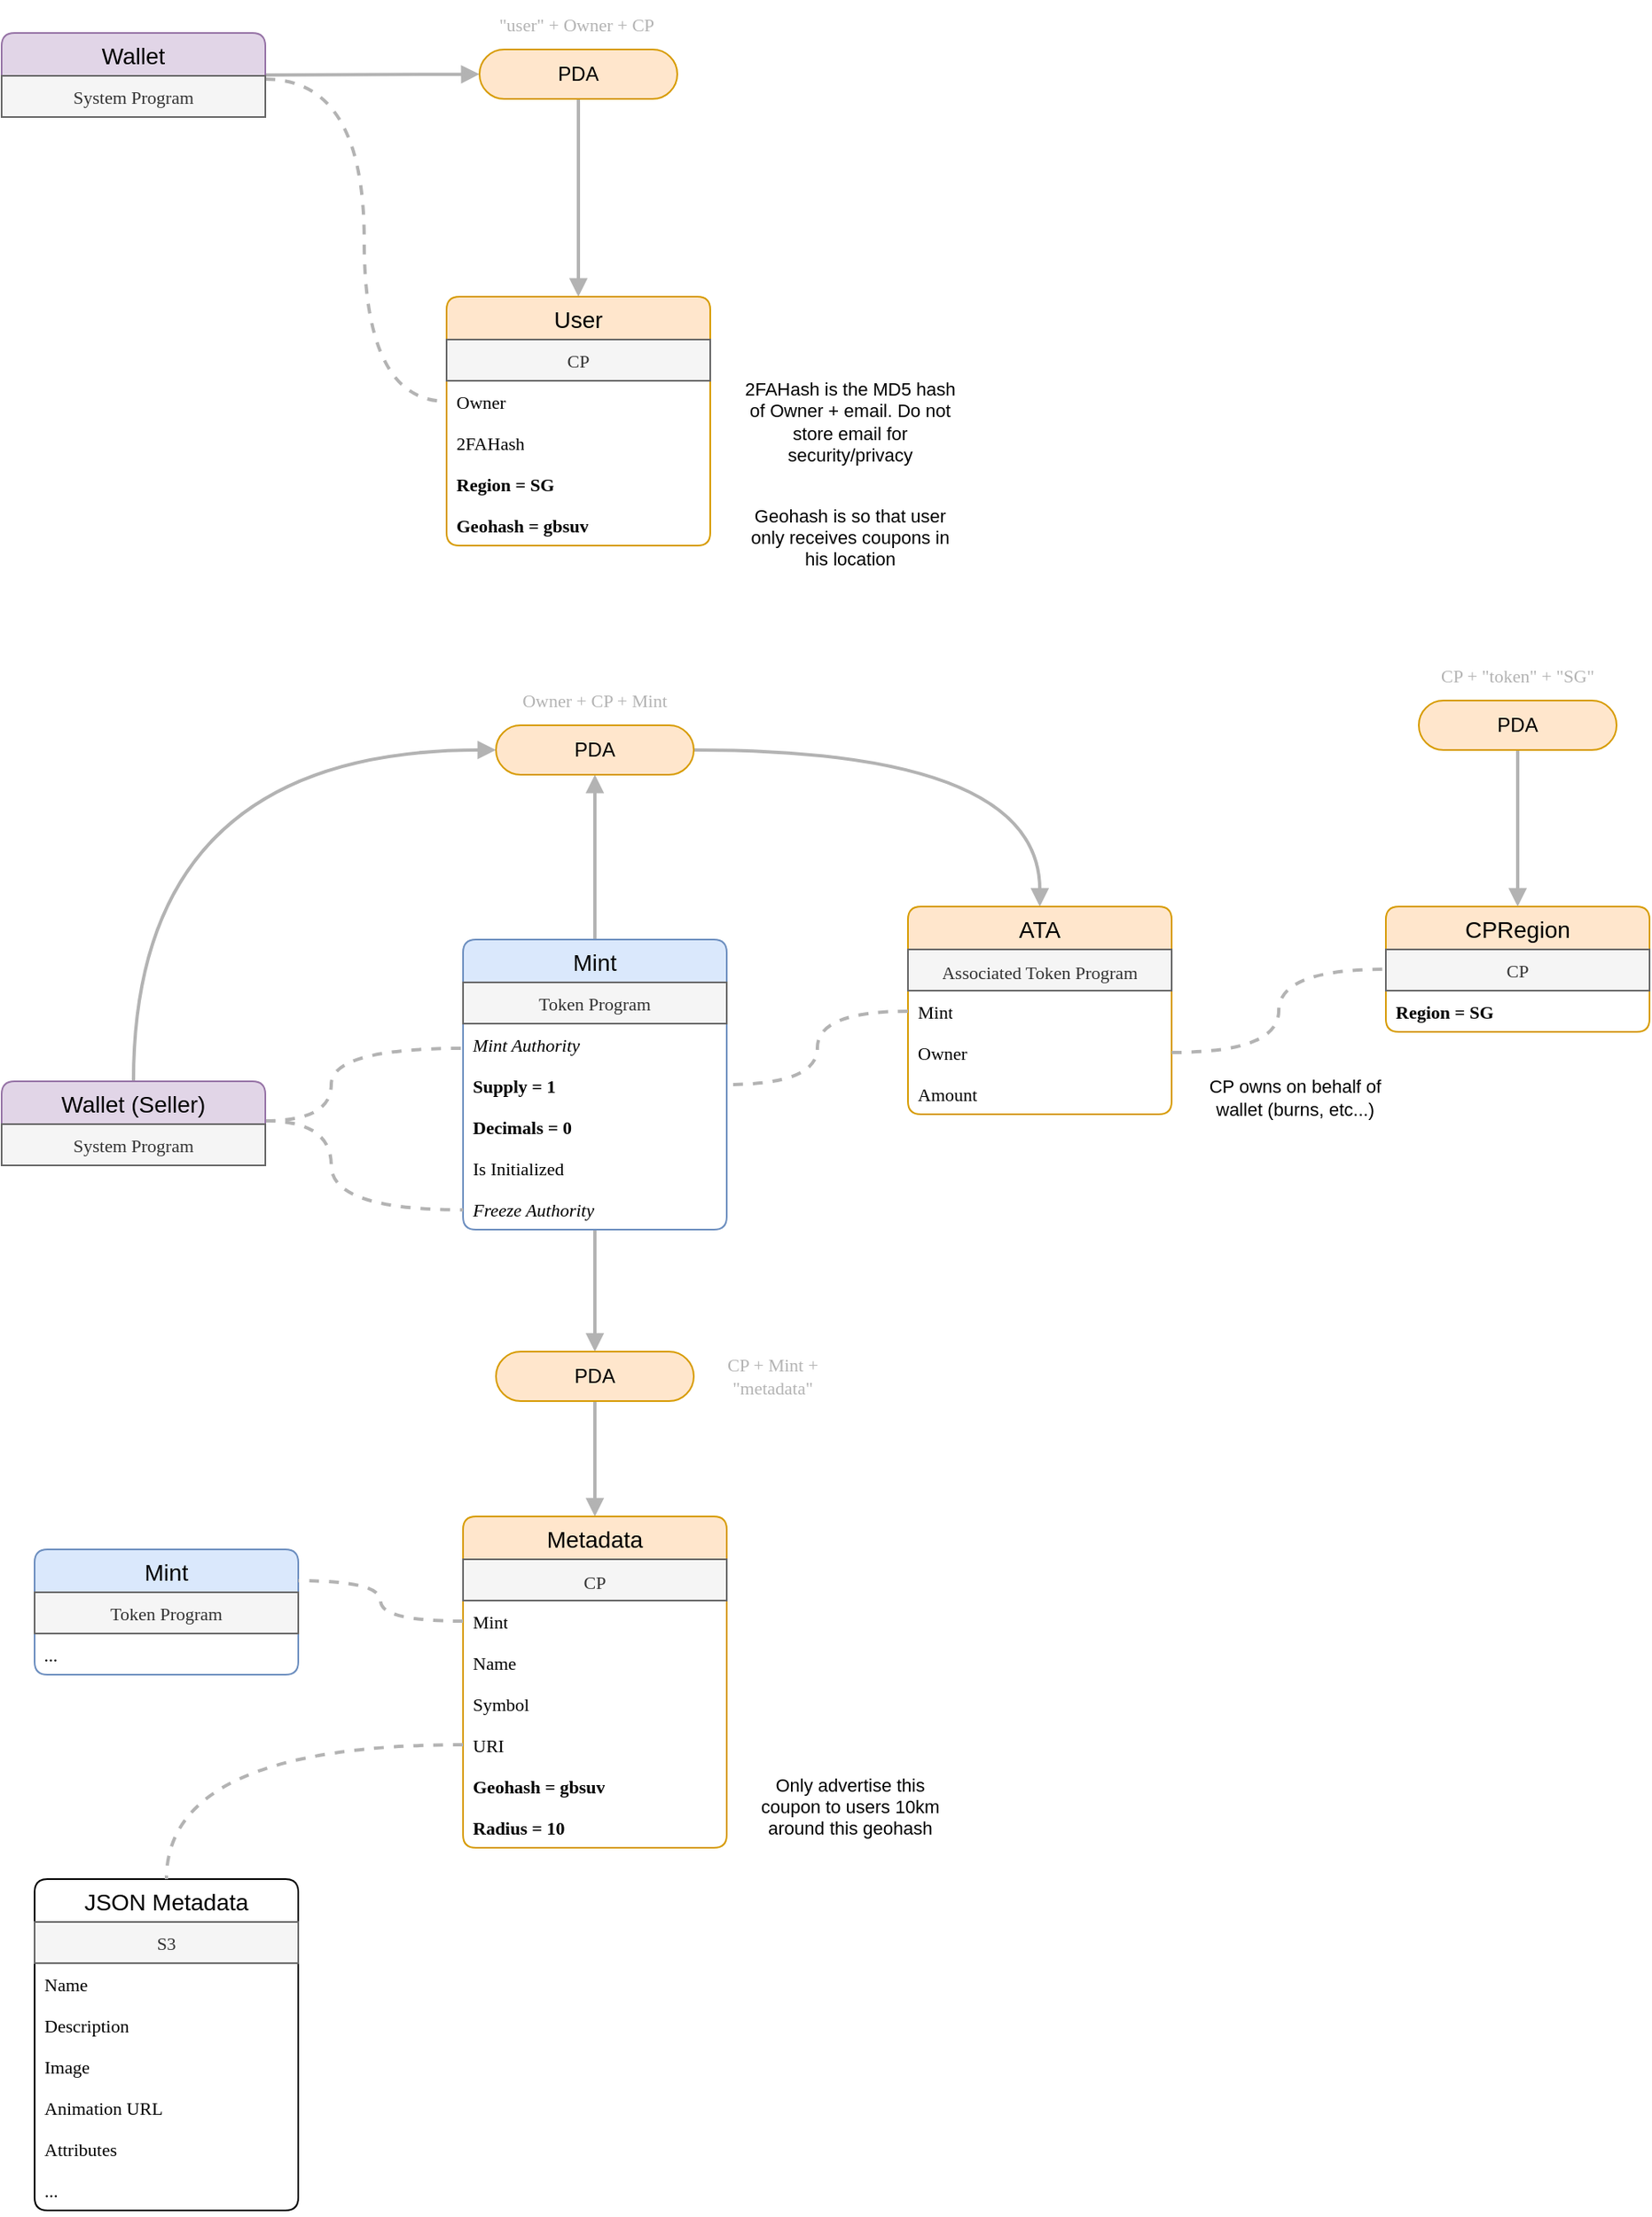 <mxfile version="21.2.8" type="device">
  <diagram name="Page-1" id="myjQk-wkhAcpDl-BsH8o">
    <mxGraphModel dx="776" dy="505" grid="1" gridSize="10" guides="1" tooltips="1" connect="1" arrows="1" fold="1" page="1" pageScale="1" pageWidth="827" pageHeight="1169" math="0" shadow="0">
      <root>
        <mxCell id="0" />
        <mxCell id="1" parent="0" />
        <mxCell id="Rvj227l52RedUWt44L4D-11" style="edgeStyle=orthogonalEdgeStyle;orthogonalLoop=1;jettySize=auto;html=1;entryX=0;entryY=0.5;entryDx=0;entryDy=0;endArrow=block;endFill=1;strokeWidth=2;strokeColor=#B3B3B3;curved=1;" parent="1" source="Rvj227l52RedUWt44L4D-1" target="Rvj227l52RedUWt44L4D-5" edge="1">
          <mxGeometry relative="1" as="geometry" />
        </mxCell>
        <mxCell id="Rvj227l52RedUWt44L4D-16" style="edgeStyle=orthogonalEdgeStyle;orthogonalLoop=1;jettySize=auto;html=1;entryX=0;entryY=0.5;entryDx=0;entryDy=0;curved=1;arcSize=20;endArrow=none;endFill=0;dashed=1;strokeWidth=2;strokeColor=#B3B3B3;" parent="1" source="Rvj227l52RedUWt44L4D-1" target="Rvj227l52RedUWt44L4D-15" edge="1">
          <mxGeometry relative="1" as="geometry">
            <Array as="points">
              <mxPoint x="260" y="88" />
              <mxPoint x="260" y="284" />
            </Array>
          </mxGeometry>
        </mxCell>
        <mxCell id="Rvj227l52RedUWt44L4D-1" value="Wallet" style="swimlane;fontStyle=0;childLayout=stackLayout;horizontal=1;startSize=26;horizontalStack=0;resizeParent=1;resizeParentMax=0;resizeLast=0;collapsible=1;marginBottom=0;align=center;fontSize=14;fillColor=#e1d5e7;strokeColor=#9673a6;arcSize=10;rounded=1;" parent="1" vertex="1">
          <mxGeometry x="40" y="60" width="160" height="51" as="geometry" />
        </mxCell>
        <mxCell id="Rvj227l52RedUWt44L4D-2" value="System Program" style="text;strokeColor=#666666;fillColor=#f5f5f5;spacingLeft=4;spacingRight=4;overflow=hidden;rotatable=0;points=[[0,0.5],[1,0.5]];portConstraint=eastwest;fontSize=11;whiteSpace=wrap;html=1;align=center;fontFamily=Verdana;fontColor=#333333;" parent="Rvj227l52RedUWt44L4D-1" vertex="1">
          <mxGeometry y="26" width="160" height="25" as="geometry" />
        </mxCell>
        <mxCell id="Rvj227l52RedUWt44L4D-12" style="edgeStyle=orthogonalEdgeStyle;rounded=0;orthogonalLoop=1;jettySize=auto;html=1;entryX=0.5;entryY=0;entryDx=0;entryDy=0;strokeColor=#B3B3B3;endArrow=block;endFill=1;strokeWidth=2;" parent="1" source="Rvj227l52RedUWt44L4D-5" target="Rvj227l52RedUWt44L4D-6" edge="1">
          <mxGeometry relative="1" as="geometry" />
        </mxCell>
        <mxCell id="Rvj227l52RedUWt44L4D-5" value="PDA" style="rounded=1;whiteSpace=wrap;html=1;arcSize=50;absoluteArcSize=0;fillColor=#ffe6cc;strokeColor=#d79b00;" parent="1" vertex="1">
          <mxGeometry x="330" y="70" width="120" height="30" as="geometry" />
        </mxCell>
        <mxCell id="Rvj227l52RedUWt44L4D-6" value="User" style="swimlane;fontStyle=0;childLayout=stackLayout;horizontal=1;startSize=26;horizontalStack=0;resizeParent=1;resizeParentMax=0;resizeLast=0;collapsible=1;marginBottom=0;align=center;fontSize=14;fillColor=#ffe6cc;strokeColor=#d79b00;arcSize=10;rounded=1;" parent="1" vertex="1">
          <mxGeometry x="310" y="220" width="160" height="151" as="geometry" />
        </mxCell>
        <mxCell id="Rvj227l52RedUWt44L4D-7" value="CP" style="text;strokeColor=#666666;fillColor=#f5f5f5;spacingLeft=4;spacingRight=4;overflow=hidden;rotatable=0;points=[[0,0.5],[1,0.5]];portConstraint=eastwest;fontSize=11;whiteSpace=wrap;html=1;align=center;fontFamily=Verdana;fontColor=#333333;" parent="Rvj227l52RedUWt44L4D-6" vertex="1">
          <mxGeometry y="26" width="160" height="25" as="geometry" />
        </mxCell>
        <mxCell id="Rvj227l52RedUWt44L4D-15" value="Owner" style="text;spacingLeft=4;spacingRight=4;overflow=hidden;rotatable=0;points=[[0,0.5],[1,0.5]];portConstraint=eastwest;fontSize=11;whiteSpace=wrap;html=1;align=left;fontFamily=Verdana;" parent="Rvj227l52RedUWt44L4D-6" vertex="1">
          <mxGeometry y="51" width="160" height="25" as="geometry" />
        </mxCell>
        <mxCell id="p-E31Foc24i6YtQsYcdP-1" value="2FAHash" style="text;spacingLeft=4;spacingRight=4;overflow=hidden;rotatable=0;points=[[0,0.5],[1,0.5]];portConstraint=eastwest;fontSize=11;whiteSpace=wrap;html=1;align=left;fontFamily=Verdana;" vertex="1" parent="Rvj227l52RedUWt44L4D-6">
          <mxGeometry y="76" width="160" height="25" as="geometry" />
        </mxCell>
        <mxCell id="Y7vdd_2MA1dPWRgWnuZq-1" value="&lt;b&gt;Region = SG&lt;/b&gt;" style="text;spacingLeft=4;spacingRight=4;overflow=hidden;rotatable=0;points=[[0,0.5],[1,0.5]];portConstraint=eastwest;fontSize=11;whiteSpace=wrap;html=1;align=left;fontFamily=Verdana;" parent="Rvj227l52RedUWt44L4D-6" vertex="1">
          <mxGeometry y="101" width="160" height="25" as="geometry" />
        </mxCell>
        <mxCell id="Y7vdd_2MA1dPWRgWnuZq-2" value="&lt;b&gt;Geohash =&amp;nbsp;gbsuv&lt;/b&gt;" style="text;spacingLeft=4;spacingRight=4;overflow=hidden;rotatable=0;points=[[0,0.5],[1,0.5]];portConstraint=eastwest;fontSize=11;whiteSpace=wrap;html=1;align=left;fontFamily=Verdana;" parent="Rvj227l52RedUWt44L4D-6" vertex="1">
          <mxGeometry y="126" width="160" height="25" as="geometry" />
        </mxCell>
        <mxCell id="Rvj227l52RedUWt44L4D-13" value="&quot;user&quot; + Owner + CP" style="text;html=1;strokeColor=none;fillColor=none;align=center;verticalAlign=middle;whiteSpace=wrap;rounded=0;fontFamily=Verdana;fontColor=#B3B3B3;fontStyle=0;fontSize=11;" parent="1" vertex="1">
          <mxGeometry x="320" y="40" width="138" height="30" as="geometry" />
        </mxCell>
        <mxCell id="Rvj227l52RedUWt44L4D-35" style="edgeStyle=orthogonalEdgeStyle;shape=connector;curved=1;rounded=1;orthogonalLoop=1;jettySize=auto;html=1;entryX=0.5;entryY=1;entryDx=0;entryDy=0;labelBackgroundColor=default;strokeColor=#B3B3B3;strokeWidth=2;fontFamily=Helvetica;fontSize=11;fontColor=default;endArrow=block;endFill=1;" parent="1" source="Rvj227l52RedUWt44L4D-18" target="Rvj227l52RedUWt44L4D-32" edge="1">
          <mxGeometry relative="1" as="geometry" />
        </mxCell>
        <mxCell id="Rvj227l52RedUWt44L4D-67" style="edgeStyle=orthogonalEdgeStyle;shape=connector;curved=1;rounded=1;orthogonalLoop=1;jettySize=auto;html=1;labelBackgroundColor=default;strokeColor=#B3B3B3;strokeWidth=2;fontFamily=Helvetica;fontSize=11;fontColor=default;endArrow=block;endFill=1;entryX=0.5;entryY=0;entryDx=0;entryDy=0;" parent="1" source="Rvj227l52RedUWt44L4D-18" target="Rvj227l52RedUWt44L4D-60" edge="1">
          <mxGeometry relative="1" as="geometry">
            <mxPoint x="410" y="850" as="targetPoint" />
            <Array as="points" />
          </mxGeometry>
        </mxCell>
        <mxCell id="Rvj227l52RedUWt44L4D-18" value="Mint" style="swimlane;fontStyle=0;childLayout=stackLayout;horizontal=1;startSize=26;horizontalStack=0;resizeParent=1;resizeParentMax=0;resizeLast=0;collapsible=1;marginBottom=0;align=center;fontSize=14;fillColor=#dae8fc;strokeColor=#6c8ebf;arcSize=10;rounded=1;" parent="1" vertex="1">
          <mxGeometry x="320" y="610" width="160" height="176" as="geometry" />
        </mxCell>
        <mxCell id="Rvj227l52RedUWt44L4D-19" value="Token Program" style="text;strokeColor=#666666;fillColor=#f5f5f5;spacingLeft=4;spacingRight=4;overflow=hidden;rotatable=0;points=[[0,0.5],[1,0.5]];portConstraint=eastwest;fontSize=11;whiteSpace=wrap;html=1;align=center;fontFamily=Verdana;fontColor=#333333;" parent="Rvj227l52RedUWt44L4D-18" vertex="1">
          <mxGeometry y="26" width="160" height="25" as="geometry" />
        </mxCell>
        <mxCell id="Rvj227l52RedUWt44L4D-20" value="Mint Authority" style="text;spacingLeft=4;spacingRight=4;overflow=hidden;rotatable=0;points=[[0,0.5],[1,0.5]];portConstraint=eastwest;fontSize=11;whiteSpace=wrap;html=1;align=left;fontFamily=Verdana;fontStyle=2" parent="Rvj227l52RedUWt44L4D-18" vertex="1">
          <mxGeometry y="51" width="160" height="25" as="geometry" />
        </mxCell>
        <mxCell id="Rvj227l52RedUWt44L4D-21" value="&lt;b style=&quot;font-size: 11px;&quot;&gt;Supply = 1&lt;/b&gt;" style="text;spacingLeft=4;spacingRight=4;overflow=hidden;rotatable=0;points=[[0,0.5],[1,0.5]];portConstraint=eastwest;fontSize=11;whiteSpace=wrap;html=1;align=left;fontFamily=Verdana;" parent="Rvj227l52RedUWt44L4D-18" vertex="1">
          <mxGeometry y="76" width="160" height="25" as="geometry" />
        </mxCell>
        <mxCell id="Rvj227l52RedUWt44L4D-22" value="&lt;b style=&quot;font-size: 11px;&quot;&gt;Decimals = 0&lt;/b&gt;" style="text;spacingLeft=4;spacingRight=4;overflow=hidden;rotatable=0;points=[[0,0.5],[1,0.5]];portConstraint=eastwest;fontSize=11;whiteSpace=wrap;html=1;align=left;fontFamily=Verdana;" parent="Rvj227l52RedUWt44L4D-18" vertex="1">
          <mxGeometry y="101" width="160" height="25" as="geometry" />
        </mxCell>
        <mxCell id="Rvj227l52RedUWt44L4D-23" value="Is Initialized" style="text;spacingLeft=4;spacingRight=4;overflow=hidden;rotatable=0;points=[[0,0.5],[1,0.5]];portConstraint=eastwest;fontSize=11;whiteSpace=wrap;html=1;align=left;fontFamily=Verdana;" parent="Rvj227l52RedUWt44L4D-18" vertex="1">
          <mxGeometry y="126" width="160" height="25" as="geometry" />
        </mxCell>
        <mxCell id="Rvj227l52RedUWt44L4D-24" value="Freeze Authority" style="text;spacingLeft=4;spacingRight=4;overflow=hidden;rotatable=0;points=[[0,0.5],[1,0.5]];portConstraint=eastwest;fontSize=11;whiteSpace=wrap;html=1;align=left;fontFamily=Verdana;fontStyle=2" parent="Rvj227l52RedUWt44L4D-18" vertex="1">
          <mxGeometry y="151" width="160" height="25" as="geometry" />
        </mxCell>
        <mxCell id="Rvj227l52RedUWt44L4D-30" style="edgeStyle=orthogonalEdgeStyle;orthogonalLoop=1;jettySize=auto;html=1;endArrow=none;strokeColor=#B3B3B3;arcSize=20;endFill=0;dashed=1;strokeWidth=2;curved=1;" parent="1" source="Rvj227l52RedUWt44L4D-25" target="Rvj227l52RedUWt44L4D-20" edge="1">
          <mxGeometry relative="1" as="geometry">
            <mxPoint x="300" y="670" as="targetPoint" />
            <Array as="points">
              <mxPoint x="240" y="720" />
              <mxPoint x="240" y="676" />
            </Array>
          </mxGeometry>
        </mxCell>
        <mxCell id="Rvj227l52RedUWt44L4D-31" style="edgeStyle=orthogonalEdgeStyle;orthogonalLoop=1;jettySize=auto;html=1;endArrow=none;strokeColor=#B3B3B3;arcSize=20;endFill=0;dashed=1;strokeWidth=2;curved=1;" parent="1" source="Rvj227l52RedUWt44L4D-25" target="Rvj227l52RedUWt44L4D-24" edge="1">
          <mxGeometry relative="1" as="geometry">
            <mxPoint x="270" y="810" as="targetPoint" />
            <Array as="points">
              <mxPoint x="240" y="720" />
              <mxPoint x="240" y="774" />
            </Array>
          </mxGeometry>
        </mxCell>
        <mxCell id="Rvj227l52RedUWt44L4D-34" style="edgeStyle=orthogonalEdgeStyle;shape=connector;curved=1;rounded=1;orthogonalLoop=1;jettySize=auto;html=1;entryX=0;entryY=0.5;entryDx=0;entryDy=0;labelBackgroundColor=default;strokeColor=#B3B3B3;strokeWidth=2;fontFamily=Helvetica;fontSize=11;fontColor=default;endArrow=block;endFill=1;arcSize=20;" parent="1" source="Rvj227l52RedUWt44L4D-25" target="Rvj227l52RedUWt44L4D-32" edge="1">
          <mxGeometry relative="1" as="geometry">
            <Array as="points">
              <mxPoint x="120" y="495" />
            </Array>
          </mxGeometry>
        </mxCell>
        <mxCell id="Rvj227l52RedUWt44L4D-25" value="Wallet (Seller)" style="swimlane;fontStyle=0;childLayout=stackLayout;horizontal=1;startSize=26;horizontalStack=0;resizeParent=1;resizeParentMax=0;resizeLast=0;collapsible=1;marginBottom=0;align=center;fontSize=14;fillColor=#e1d5e7;strokeColor=#9673a6;arcSize=10;rounded=1;" parent="1" vertex="1">
          <mxGeometry x="40" y="696" width="160" height="51" as="geometry" />
        </mxCell>
        <mxCell id="Rvj227l52RedUWt44L4D-26" value="System Program" style="text;strokeColor=#666666;fillColor=#f5f5f5;spacingLeft=4;spacingRight=4;overflow=hidden;rotatable=0;points=[[0,0.5],[1,0.5]];portConstraint=eastwest;fontSize=11;whiteSpace=wrap;html=1;align=center;fontFamily=Verdana;fontColor=#333333;" parent="Rvj227l52RedUWt44L4D-25" vertex="1">
          <mxGeometry y="26" width="160" height="25" as="geometry" />
        </mxCell>
        <mxCell id="Rvj227l52RedUWt44L4D-43" style="edgeStyle=orthogonalEdgeStyle;shape=connector;curved=1;rounded=1;orthogonalLoop=1;jettySize=auto;html=1;entryX=0.5;entryY=0;entryDx=0;entryDy=0;labelBackgroundColor=default;strokeColor=#B3B3B3;strokeWidth=2;fontFamily=Helvetica;fontSize=11;fontColor=default;endArrow=block;endFill=1;" parent="1" source="Rvj227l52RedUWt44L4D-32" target="Rvj227l52RedUWt44L4D-36" edge="1">
          <mxGeometry relative="1" as="geometry" />
        </mxCell>
        <mxCell id="Rvj227l52RedUWt44L4D-32" value="PDA" style="rounded=1;whiteSpace=wrap;html=1;arcSize=50;absoluteArcSize=0;fillColor=#ffe6cc;strokeColor=#d79b00;" parent="1" vertex="1">
          <mxGeometry x="340" y="480" width="120" height="30" as="geometry" />
        </mxCell>
        <mxCell id="Rvj227l52RedUWt44L4D-33" value="Owner + CP + Mint" style="text;html=1;strokeColor=none;fillColor=none;align=center;verticalAlign=middle;whiteSpace=wrap;rounded=0;fontFamily=Verdana;fontColor=#B3B3B3;fontStyle=0;fontSize=11;" parent="1" vertex="1">
          <mxGeometry x="352" y="450" width="96" height="30" as="geometry" />
        </mxCell>
        <mxCell id="Rvj227l52RedUWt44L4D-36" value="ATA" style="swimlane;fontStyle=0;childLayout=stackLayout;horizontal=1;startSize=26;horizontalStack=0;resizeParent=1;resizeParentMax=0;resizeLast=0;collapsible=1;marginBottom=0;align=center;fontSize=14;fillColor=#ffe6cc;strokeColor=#d79b00;arcSize=10;rounded=1;" parent="1" vertex="1">
          <mxGeometry x="590" y="590" width="160" height="126" as="geometry" />
        </mxCell>
        <mxCell id="Rvj227l52RedUWt44L4D-37" value="&lt;font style=&quot;font-size: 11px;&quot;&gt;Associated Token Program&lt;/font&gt;" style="text;strokeColor=#666666;fillColor=#f5f5f5;spacingLeft=4;spacingRight=4;overflow=hidden;rotatable=0;points=[[0,0.5],[1,0.5]];portConstraint=eastwest;fontSize=12;whiteSpace=wrap;html=1;align=center;fontFamily=Verdana;fontColor=#333333;" parent="Rvj227l52RedUWt44L4D-36" vertex="1">
          <mxGeometry y="26" width="160" height="25" as="geometry" />
        </mxCell>
        <mxCell id="Rvj227l52RedUWt44L4D-38" value="&lt;span style=&quot;font-style: normal;&quot;&gt;Mint&lt;/span&gt;" style="text;spacingLeft=4;spacingRight=4;overflow=hidden;rotatable=0;points=[[0,0.5],[1,0.5]];portConstraint=eastwest;fontSize=11;whiteSpace=wrap;html=1;align=left;fontFamily=Verdana;fontStyle=2" parent="Rvj227l52RedUWt44L4D-36" vertex="1">
          <mxGeometry y="51" width="160" height="25" as="geometry" />
        </mxCell>
        <mxCell id="Rvj227l52RedUWt44L4D-39" value="&lt;span style=&quot;font-size: 11px;&quot;&gt;Owner&lt;/span&gt;" style="text;spacingLeft=4;spacingRight=4;overflow=hidden;rotatable=0;points=[[0,0.5],[1,0.5]];portConstraint=eastwest;fontSize=11;whiteSpace=wrap;html=1;align=left;fontFamily=Verdana;" parent="Rvj227l52RedUWt44L4D-36" vertex="1">
          <mxGeometry y="76" width="160" height="25" as="geometry" />
        </mxCell>
        <mxCell id="Rvj227l52RedUWt44L4D-40" value="&lt;span style=&quot;font-size: 11px;&quot;&gt;Amount&lt;/span&gt;" style="text;spacingLeft=4;spacingRight=4;overflow=hidden;rotatable=0;points=[[0,0.5],[1,0.5]];portConstraint=eastwest;fontSize=11;whiteSpace=wrap;html=1;align=left;fontFamily=Verdana;" parent="Rvj227l52RedUWt44L4D-36" vertex="1">
          <mxGeometry y="101" width="160" height="25" as="geometry" />
        </mxCell>
        <mxCell id="Rvj227l52RedUWt44L4D-48" style="edgeStyle=orthogonalEdgeStyle;shape=connector;curved=1;rounded=1;orthogonalLoop=1;jettySize=auto;html=1;dashed=1;labelBackgroundColor=default;strokeColor=#B3B3B3;strokeWidth=2;fontFamily=Helvetica;fontSize=11;fontColor=default;endArrow=none;endFill=0;" parent="1" source="Rvj227l52RedUWt44L4D-38" target="Rvj227l52RedUWt44L4D-18" edge="1">
          <mxGeometry relative="1" as="geometry" />
        </mxCell>
        <mxCell id="Rvj227l52RedUWt44L4D-50" value="CPRegion" style="swimlane;fontStyle=0;childLayout=stackLayout;horizontal=1;startSize=26;horizontalStack=0;resizeParent=1;resizeParentMax=0;resizeLast=0;collapsible=1;marginBottom=0;align=center;fontSize=14;fillColor=#ffe6cc;strokeColor=#d79b00;arcSize=10;rounded=1;" parent="1" vertex="1">
          <mxGeometry x="880" y="590" width="160" height="76" as="geometry" />
        </mxCell>
        <mxCell id="Rvj227l52RedUWt44L4D-51" value="CP" style="text;strokeColor=#666666;fillColor=#f5f5f5;spacingLeft=4;spacingRight=4;overflow=hidden;rotatable=0;points=[[0,0.5],[1,0.5]];portConstraint=eastwest;fontSize=11;whiteSpace=wrap;html=1;align=center;fontFamily=Verdana;fontColor=#333333;" parent="Rvj227l52RedUWt44L4D-50" vertex="1">
          <mxGeometry y="26" width="160" height="25" as="geometry" />
        </mxCell>
        <mxCell id="Rvj227l52RedUWt44L4D-52" value="&lt;b&gt;Region = SG&lt;/b&gt;" style="text;spacingLeft=4;spacingRight=4;overflow=hidden;rotatable=0;points=[[0,0.5],[1,0.5]];portConstraint=eastwest;fontSize=11;whiteSpace=wrap;html=1;align=left;fontFamily=Verdana;" parent="Rvj227l52RedUWt44L4D-50" vertex="1">
          <mxGeometry y="51" width="160" height="25" as="geometry" />
        </mxCell>
        <mxCell id="Rvj227l52RedUWt44L4D-55" style="edgeStyle=orthogonalEdgeStyle;shape=connector;curved=1;rounded=1;orthogonalLoop=1;jettySize=auto;html=1;dashed=1;labelBackgroundColor=default;strokeColor=#B3B3B3;strokeWidth=2;fontFamily=Helvetica;fontSize=11;fontColor=default;endArrow=none;endFill=0;" parent="1" source="Rvj227l52RedUWt44L4D-39" target="Rvj227l52RedUWt44L4D-50" edge="1">
          <mxGeometry relative="1" as="geometry" />
        </mxCell>
        <mxCell id="Rvj227l52RedUWt44L4D-56" value="CP owns on behalf of wallet (burns, etc...)" style="text;html=1;strokeColor=none;fillColor=none;align=center;verticalAlign=middle;whiteSpace=wrap;rounded=0;fontSize=11;fontFamily=Helvetica;fontColor=default;" parent="1" vertex="1">
          <mxGeometry x="760" y="680" width="130" height="51" as="geometry" />
        </mxCell>
        <mxCell id="Rvj227l52RedUWt44L4D-59" style="edgeStyle=orthogonalEdgeStyle;shape=connector;curved=1;rounded=1;orthogonalLoop=1;jettySize=auto;html=1;entryX=0.5;entryY=0;entryDx=0;entryDy=0;labelBackgroundColor=default;strokeColor=#B3B3B3;strokeWidth=2;fontFamily=Helvetica;fontSize=11;fontColor=default;endArrow=block;endFill=1;" parent="1" source="Rvj227l52RedUWt44L4D-57" target="Rvj227l52RedUWt44L4D-50" edge="1">
          <mxGeometry relative="1" as="geometry" />
        </mxCell>
        <mxCell id="Rvj227l52RedUWt44L4D-57" value="PDA" style="rounded=1;whiteSpace=wrap;html=1;arcSize=50;absoluteArcSize=0;fillColor=#ffe6cc;strokeColor=#d79b00;" parent="1" vertex="1">
          <mxGeometry x="900" y="465" width="120" height="30" as="geometry" />
        </mxCell>
        <mxCell id="Rvj227l52RedUWt44L4D-58" value="CP + &quot;token&quot; + &quot;SG&quot;" style="text;html=1;strokeColor=none;fillColor=none;align=center;verticalAlign=middle;whiteSpace=wrap;rounded=0;fontFamily=Verdana;fontColor=#B3B3B3;fontStyle=0;fontSize=11;" parent="1" vertex="1">
          <mxGeometry x="912" y="435" width="96" height="30" as="geometry" />
        </mxCell>
        <mxCell id="Rvj227l52RedUWt44L4D-68" style="edgeStyle=orthogonalEdgeStyle;shape=connector;curved=1;rounded=1;orthogonalLoop=1;jettySize=auto;html=1;entryX=0.5;entryY=0;entryDx=0;entryDy=0;labelBackgroundColor=default;strokeColor=#B3B3B3;strokeWidth=2;fontFamily=Helvetica;fontSize=11;fontColor=default;endArrow=block;endFill=1;" parent="1" source="Rvj227l52RedUWt44L4D-60" target="Rvj227l52RedUWt44L4D-61" edge="1">
          <mxGeometry relative="1" as="geometry" />
        </mxCell>
        <mxCell id="Rvj227l52RedUWt44L4D-60" value="PDA" style="rounded=1;whiteSpace=wrap;html=1;arcSize=50;absoluteArcSize=0;fillColor=#ffe6cc;strokeColor=#d79b00;" parent="1" vertex="1">
          <mxGeometry x="340" y="860" width="120" height="30" as="geometry" />
        </mxCell>
        <mxCell id="Rvj227l52RedUWt44L4D-61" value="Metadata" style="swimlane;fontStyle=0;childLayout=stackLayout;horizontal=1;startSize=26;horizontalStack=0;resizeParent=1;resizeParentMax=0;resizeLast=0;collapsible=1;marginBottom=0;align=center;fontSize=14;fillColor=#ffe6cc;strokeColor=#d79b00;arcSize=10;rounded=1;" parent="1" vertex="1">
          <mxGeometry x="320" y="960" width="160" height="201" as="geometry" />
        </mxCell>
        <mxCell id="Rvj227l52RedUWt44L4D-62" value="&lt;font style=&quot;font-size: 11px;&quot;&gt;CP&lt;/font&gt;" style="text;strokeColor=#666666;fillColor=#f5f5f5;spacingLeft=4;spacingRight=4;overflow=hidden;rotatable=0;points=[[0,0.5],[1,0.5]];portConstraint=eastwest;fontSize=12;whiteSpace=wrap;html=1;align=center;fontFamily=Verdana;fontColor=#333333;" parent="Rvj227l52RedUWt44L4D-61" vertex="1">
          <mxGeometry y="26" width="160" height="25" as="geometry" />
        </mxCell>
        <mxCell id="Rvj227l52RedUWt44L4D-63" value="&lt;span style=&quot;font-style: normal;&quot;&gt;Mint&lt;/span&gt;" style="text;spacingLeft=4;spacingRight=4;overflow=hidden;rotatable=0;points=[[0,0.5],[1,0.5]];portConstraint=eastwest;fontSize=11;whiteSpace=wrap;html=1;align=left;fontFamily=Verdana;fontStyle=2" parent="Rvj227l52RedUWt44L4D-61" vertex="1">
          <mxGeometry y="51" width="160" height="25" as="geometry" />
        </mxCell>
        <mxCell id="Rvj227l52RedUWt44L4D-64" value="&lt;span style=&quot;font-size: 11px;&quot;&gt;Name&lt;/span&gt;" style="text;spacingLeft=4;spacingRight=4;overflow=hidden;rotatable=0;points=[[0,0.5],[1,0.5]];portConstraint=eastwest;fontSize=11;whiteSpace=wrap;html=1;align=left;fontFamily=Verdana;" parent="Rvj227l52RedUWt44L4D-61" vertex="1">
          <mxGeometry y="76" width="160" height="25" as="geometry" />
        </mxCell>
        <mxCell id="Rvj227l52RedUWt44L4D-65" value="&lt;span style=&quot;font-size: 11px;&quot;&gt;Symbol&lt;/span&gt;" style="text;spacingLeft=4;spacingRight=4;overflow=hidden;rotatable=0;points=[[0,0.5],[1,0.5]];portConstraint=eastwest;fontSize=11;whiteSpace=wrap;html=1;align=left;fontFamily=Verdana;" parent="Rvj227l52RedUWt44L4D-61" vertex="1">
          <mxGeometry y="101" width="160" height="25" as="geometry" />
        </mxCell>
        <mxCell id="Rvj227l52RedUWt44L4D-69" value="&lt;span style=&quot;font-size: 11px;&quot;&gt;URI&lt;/span&gt;" style="text;spacingLeft=4;spacingRight=4;overflow=hidden;rotatable=0;points=[[0,0.5],[1,0.5]];portConstraint=eastwest;fontSize=11;whiteSpace=wrap;html=1;align=left;fontFamily=Verdana;" parent="Rvj227l52RedUWt44L4D-61" vertex="1">
          <mxGeometry y="126" width="160" height="25" as="geometry" />
        </mxCell>
        <mxCell id="Y7vdd_2MA1dPWRgWnuZq-5" value="&lt;b&gt;Geohash = gbsuv&lt;/b&gt;" style="text;spacingLeft=4;spacingRight=4;overflow=hidden;rotatable=0;points=[[0,0.5],[1,0.5]];portConstraint=eastwest;fontSize=11;whiteSpace=wrap;html=1;align=left;fontFamily=Verdana;" parent="Rvj227l52RedUWt44L4D-61" vertex="1">
          <mxGeometry y="151" width="160" height="25" as="geometry" />
        </mxCell>
        <mxCell id="Y7vdd_2MA1dPWRgWnuZq-6" value="&lt;b&gt;Radius = 10&amp;nbsp;&lt;/b&gt;" style="text;spacingLeft=4;spacingRight=4;overflow=hidden;rotatable=0;points=[[0,0.5],[1,0.5]];portConstraint=eastwest;fontSize=11;whiteSpace=wrap;html=1;align=left;fontFamily=Verdana;" parent="Rvj227l52RedUWt44L4D-61" vertex="1">
          <mxGeometry y="176" width="160" height="25" as="geometry" />
        </mxCell>
        <mxCell id="Rvj227l52RedUWt44L4D-66" value="CP + Mint + &quot;metadata&quot;" style="text;html=1;strokeColor=none;fillColor=none;align=center;verticalAlign=middle;whiteSpace=wrap;rounded=0;fontFamily=Verdana;fontColor=#B3B3B3;fontStyle=0;fontSize=11;" parent="1" vertex="1">
          <mxGeometry x="460" y="860" width="96" height="30" as="geometry" />
        </mxCell>
        <mxCell id="Rvj227l52RedUWt44L4D-72" value="Mint" style="swimlane;fontStyle=0;childLayout=stackLayout;horizontal=1;startSize=26;horizontalStack=0;resizeParent=1;resizeParentMax=0;resizeLast=0;collapsible=1;marginBottom=0;align=center;fontSize=14;fillColor=#dae8fc;strokeColor=#6c8ebf;arcSize=10;rounded=1;" parent="1" vertex="1">
          <mxGeometry x="60" y="980" width="160" height="76" as="geometry" />
        </mxCell>
        <mxCell id="Rvj227l52RedUWt44L4D-73" value="Token Program" style="text;strokeColor=#666666;fillColor=#f5f5f5;spacingLeft=4;spacingRight=4;overflow=hidden;rotatable=0;points=[[0,0.5],[1,0.5]];portConstraint=eastwest;fontSize=11;whiteSpace=wrap;html=1;align=center;fontFamily=Verdana;fontColor=#333333;" parent="Rvj227l52RedUWt44L4D-72" vertex="1">
          <mxGeometry y="26" width="160" height="25" as="geometry" />
        </mxCell>
        <mxCell id="Rvj227l52RedUWt44L4D-78" value="..." style="text;spacingLeft=4;spacingRight=4;overflow=hidden;rotatable=0;points=[[0,0.5],[1,0.5]];portConstraint=eastwest;fontSize=11;whiteSpace=wrap;html=1;align=left;fontFamily=Verdana;fontStyle=2" parent="Rvj227l52RedUWt44L4D-72" vertex="1">
          <mxGeometry y="51" width="160" height="25" as="geometry" />
        </mxCell>
        <mxCell id="Rvj227l52RedUWt44L4D-79" style="edgeStyle=orthogonalEdgeStyle;shape=connector;curved=1;rounded=1;orthogonalLoop=1;jettySize=auto;html=1;entryX=1;entryY=0.25;entryDx=0;entryDy=0;dashed=1;labelBackgroundColor=default;strokeColor=#B3B3B3;strokeWidth=2;fontFamily=Helvetica;fontSize=11;fontColor=default;endArrow=none;endFill=0;" parent="1" source="Rvj227l52RedUWt44L4D-63" target="Rvj227l52RedUWt44L4D-72" edge="1">
          <mxGeometry relative="1" as="geometry" />
        </mxCell>
        <mxCell id="Y7vdd_2MA1dPWRgWnuZq-3" value="Geohash is so that user only receives coupons in his location" style="text;html=1;strokeColor=none;fillColor=none;align=center;verticalAlign=middle;whiteSpace=wrap;rounded=0;fontSize=11;fontFamily=Helvetica;fontColor=default;" parent="1" vertex="1">
          <mxGeometry x="490" y="340" width="130" height="51" as="geometry" />
        </mxCell>
        <mxCell id="Y7vdd_2MA1dPWRgWnuZq-7" value="Only advertise this coupon to users 10km around this geohash" style="text;html=1;strokeColor=none;fillColor=none;align=center;verticalAlign=middle;whiteSpace=wrap;rounded=0;fontSize=11;fontFamily=Helvetica;fontColor=default;" parent="1" vertex="1">
          <mxGeometry x="490" y="1110" width="130" height="51" as="geometry" />
        </mxCell>
        <mxCell id="Y7vdd_2MA1dPWRgWnuZq-8" value="JSON Metadata" style="swimlane;fontStyle=0;childLayout=stackLayout;horizontal=1;startSize=26;horizontalStack=0;resizeParent=1;resizeParentMax=0;resizeLast=0;collapsible=1;marginBottom=0;align=center;fontSize=14;arcSize=10;rounded=1;" parent="1" vertex="1">
          <mxGeometry x="60" y="1180" width="160" height="201" as="geometry" />
        </mxCell>
        <mxCell id="Y7vdd_2MA1dPWRgWnuZq-16" value="S3" style="text;strokeColor=#666666;fillColor=#f5f5f5;spacingLeft=4;spacingRight=4;overflow=hidden;rotatable=0;points=[[0,0.5],[1,0.5]];portConstraint=eastwest;fontSize=11;whiteSpace=wrap;html=1;align=center;fontFamily=Verdana;fontColor=#333333;" parent="Y7vdd_2MA1dPWRgWnuZq-8" vertex="1">
          <mxGeometry y="26" width="160" height="25" as="geometry" />
        </mxCell>
        <mxCell id="Y7vdd_2MA1dPWRgWnuZq-10" value="&lt;span style=&quot;font-style: normal;&quot;&gt;Name&lt;/span&gt;" style="text;spacingLeft=4;spacingRight=4;overflow=hidden;rotatable=0;points=[[0,0.5],[1,0.5]];portConstraint=eastwest;fontSize=11;whiteSpace=wrap;html=1;align=left;fontFamily=Verdana;fontStyle=2" parent="Y7vdd_2MA1dPWRgWnuZq-8" vertex="1">
          <mxGeometry y="51" width="160" height="25" as="geometry" />
        </mxCell>
        <mxCell id="Y7vdd_2MA1dPWRgWnuZq-11" value="&lt;span style=&quot;font-size: 11px;&quot;&gt;Description&lt;/span&gt;" style="text;spacingLeft=4;spacingRight=4;overflow=hidden;rotatable=0;points=[[0,0.5],[1,0.5]];portConstraint=eastwest;fontSize=11;whiteSpace=wrap;html=1;align=left;fontFamily=Verdana;" parent="Y7vdd_2MA1dPWRgWnuZq-8" vertex="1">
          <mxGeometry y="76" width="160" height="25" as="geometry" />
        </mxCell>
        <mxCell id="Y7vdd_2MA1dPWRgWnuZq-12" value="&lt;span style=&quot;font-size: 11px;&quot;&gt;Image&lt;/span&gt;" style="text;spacingLeft=4;spacingRight=4;overflow=hidden;rotatable=0;points=[[0,0.5],[1,0.5]];portConstraint=eastwest;fontSize=11;whiteSpace=wrap;html=1;align=left;fontFamily=Verdana;" parent="Y7vdd_2MA1dPWRgWnuZq-8" vertex="1">
          <mxGeometry y="101" width="160" height="25" as="geometry" />
        </mxCell>
        <mxCell id="Y7vdd_2MA1dPWRgWnuZq-13" value="&lt;span style=&quot;font-size: 11px;&quot;&gt;Animation URL&lt;/span&gt;" style="text;spacingLeft=4;spacingRight=4;overflow=hidden;rotatable=0;points=[[0,0.5],[1,0.5]];portConstraint=eastwest;fontSize=11;whiteSpace=wrap;html=1;align=left;fontFamily=Verdana;" parent="Y7vdd_2MA1dPWRgWnuZq-8" vertex="1">
          <mxGeometry y="126" width="160" height="25" as="geometry" />
        </mxCell>
        <mxCell id="Y7vdd_2MA1dPWRgWnuZq-14" value="Attributes" style="text;spacingLeft=4;spacingRight=4;overflow=hidden;rotatable=0;points=[[0,0.5],[1,0.5]];portConstraint=eastwest;fontSize=11;whiteSpace=wrap;html=1;align=left;fontFamily=Verdana;" parent="Y7vdd_2MA1dPWRgWnuZq-8" vertex="1">
          <mxGeometry y="151" width="160" height="25" as="geometry" />
        </mxCell>
        <mxCell id="Y7vdd_2MA1dPWRgWnuZq-15" value="..." style="text;spacingLeft=4;spacingRight=4;overflow=hidden;rotatable=0;points=[[0,0.5],[1,0.5]];portConstraint=eastwest;fontSize=11;whiteSpace=wrap;html=1;align=left;fontFamily=Verdana;" parent="Y7vdd_2MA1dPWRgWnuZq-8" vertex="1">
          <mxGeometry y="176" width="160" height="25" as="geometry" />
        </mxCell>
        <mxCell id="Y7vdd_2MA1dPWRgWnuZq-17" style="edgeStyle=orthogonalEdgeStyle;orthogonalLoop=1;jettySize=auto;html=1;entryX=0.5;entryY=0;entryDx=0;entryDy=0;endArrow=none;strokeColor=#B3B3B3;dashed=1;strokeWidth=2;endFill=0;curved=1;" parent="1" source="Rvj227l52RedUWt44L4D-69" target="Y7vdd_2MA1dPWRgWnuZq-8" edge="1">
          <mxGeometry relative="1" as="geometry" />
        </mxCell>
        <mxCell id="p-E31Foc24i6YtQsYcdP-2" value="2FAHash is the MD5 hash of Owner + email. Do not store email for security/privacy" style="text;html=1;strokeColor=none;fillColor=none;align=center;verticalAlign=middle;whiteSpace=wrap;rounded=0;fontSize=11;fontFamily=Helvetica;fontColor=default;" vertex="1" parent="1">
          <mxGeometry x="490" y="255.5" width="130" height="80" as="geometry" />
        </mxCell>
      </root>
    </mxGraphModel>
  </diagram>
</mxfile>
